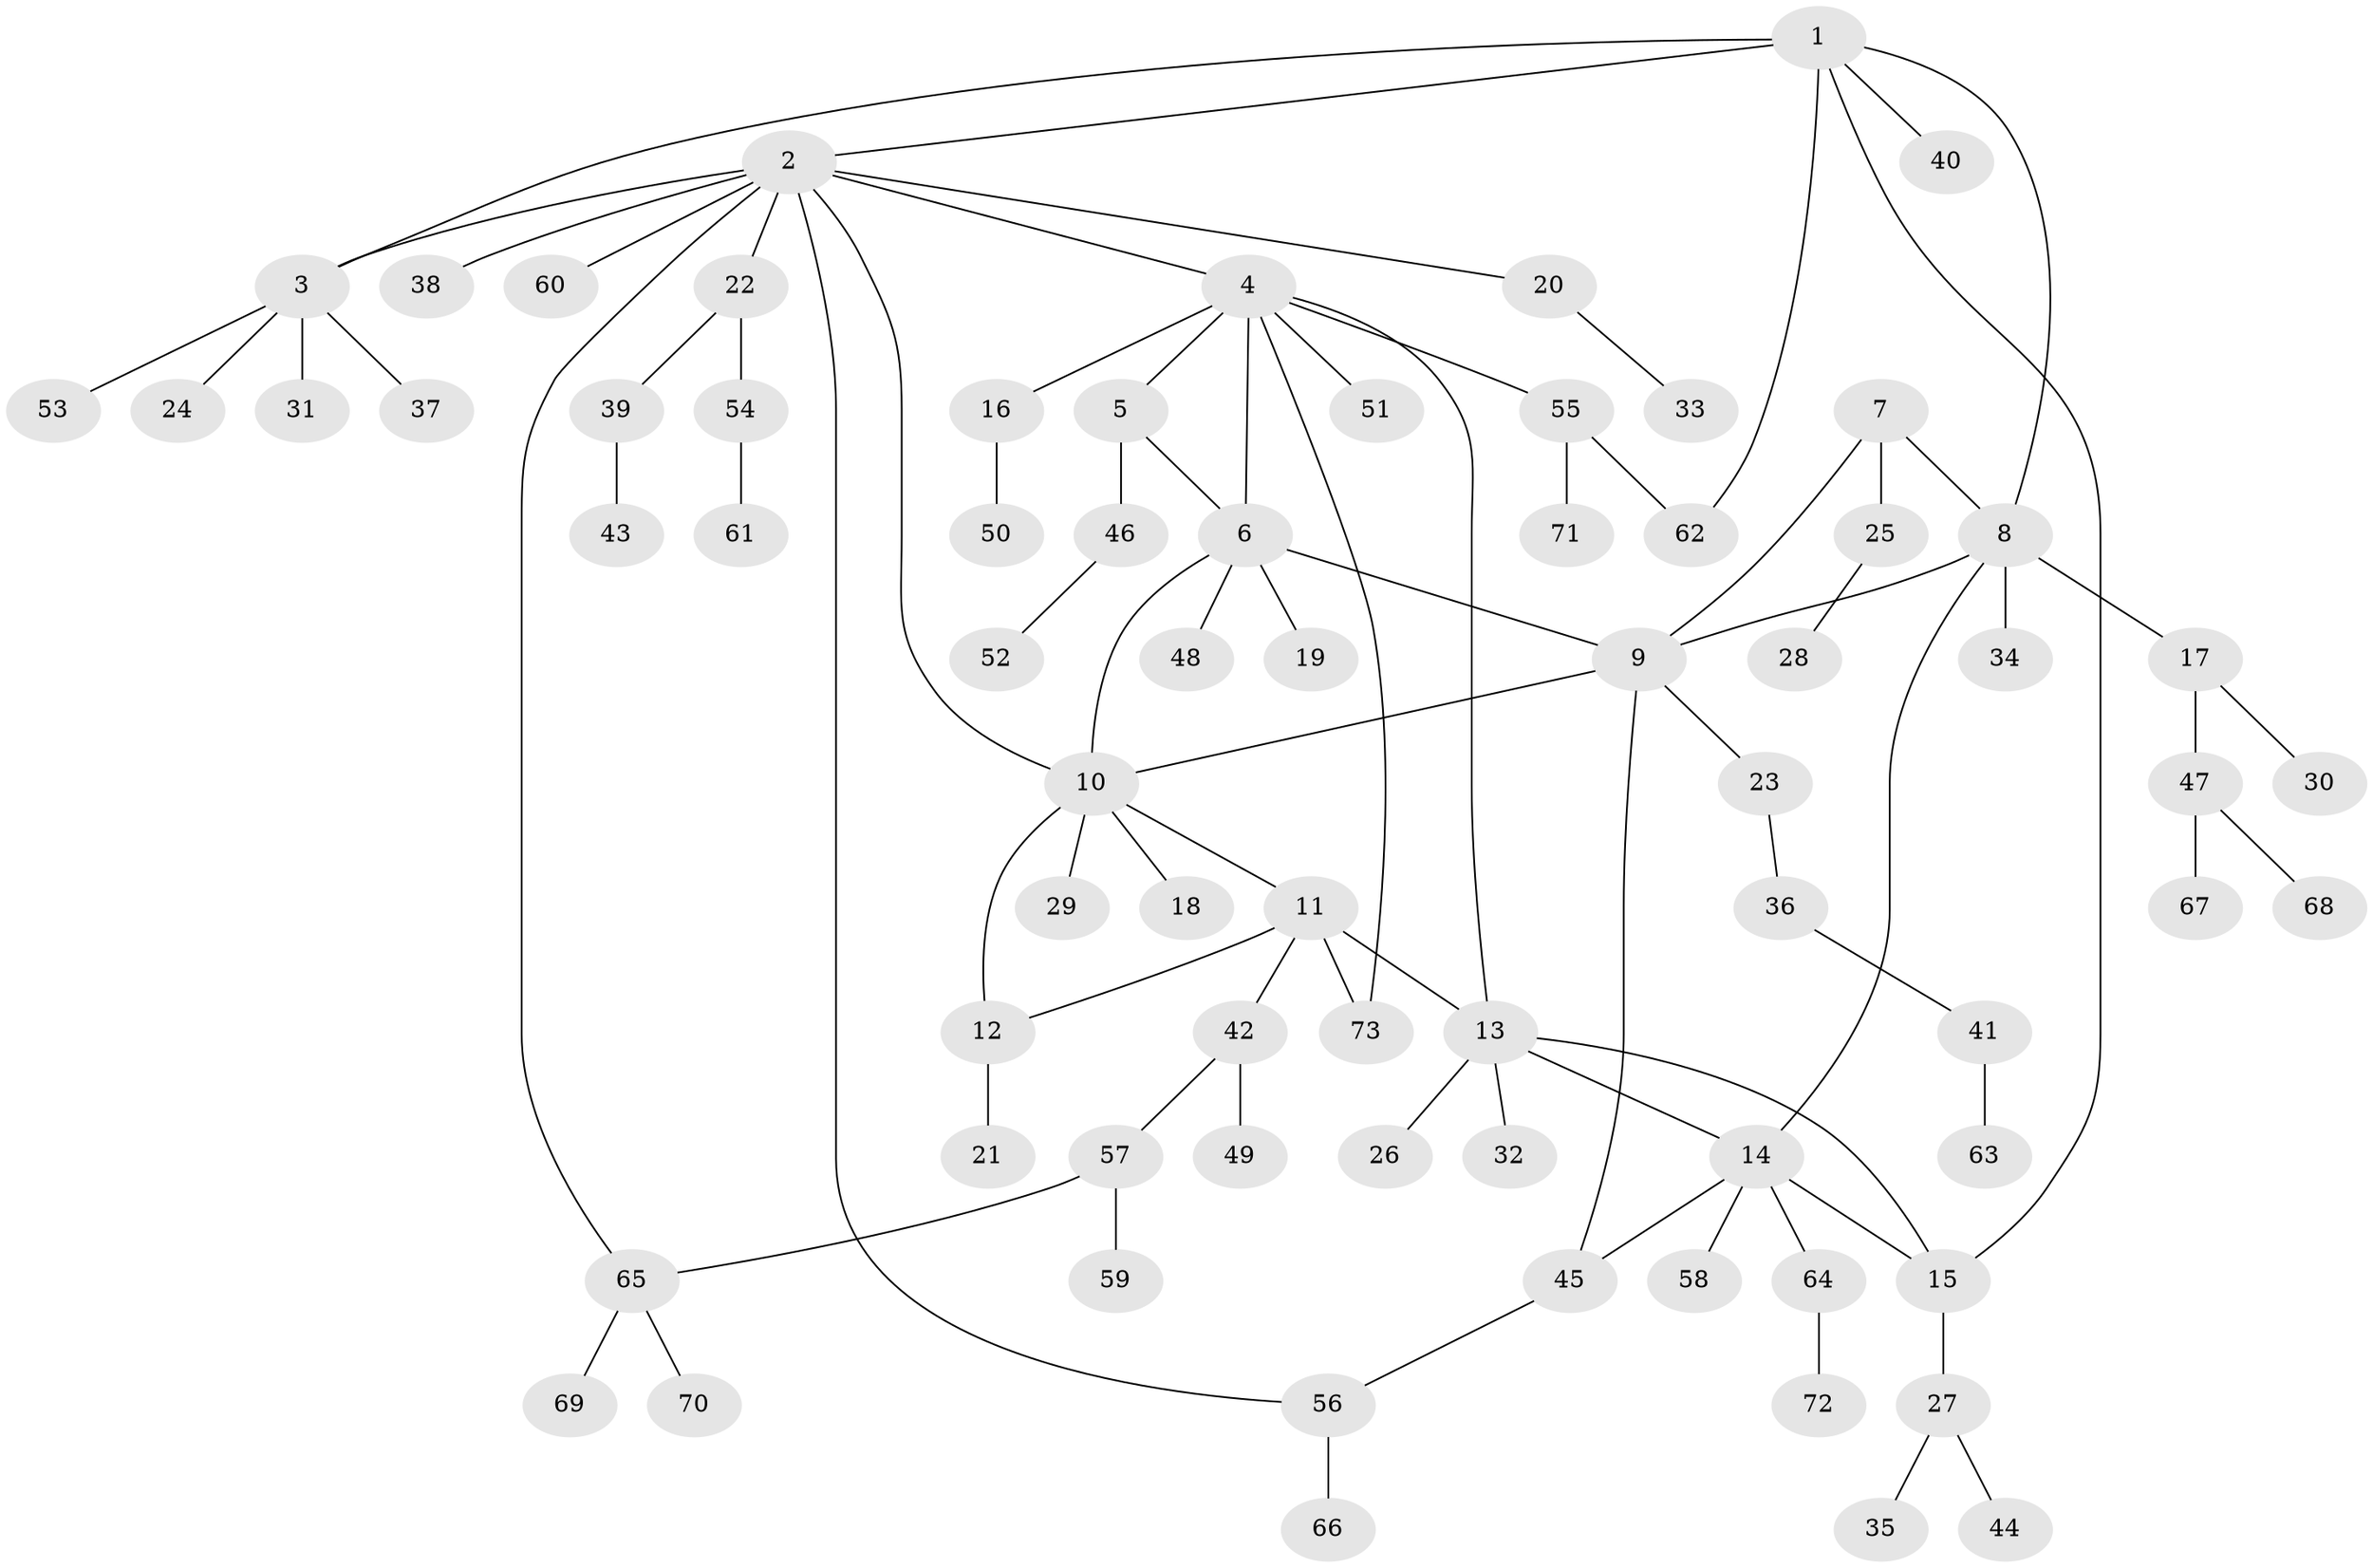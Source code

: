 // Generated by graph-tools (version 1.1) at 2025/50/03/09/25 03:50:29]
// undirected, 73 vertices, 88 edges
graph export_dot {
graph [start="1"]
  node [color=gray90,style=filled];
  1;
  2;
  3;
  4;
  5;
  6;
  7;
  8;
  9;
  10;
  11;
  12;
  13;
  14;
  15;
  16;
  17;
  18;
  19;
  20;
  21;
  22;
  23;
  24;
  25;
  26;
  27;
  28;
  29;
  30;
  31;
  32;
  33;
  34;
  35;
  36;
  37;
  38;
  39;
  40;
  41;
  42;
  43;
  44;
  45;
  46;
  47;
  48;
  49;
  50;
  51;
  52;
  53;
  54;
  55;
  56;
  57;
  58;
  59;
  60;
  61;
  62;
  63;
  64;
  65;
  66;
  67;
  68;
  69;
  70;
  71;
  72;
  73;
  1 -- 2;
  1 -- 3;
  1 -- 8;
  1 -- 15;
  1 -- 40;
  1 -- 62;
  2 -- 3;
  2 -- 4;
  2 -- 10;
  2 -- 20;
  2 -- 22;
  2 -- 38;
  2 -- 56;
  2 -- 60;
  2 -- 65;
  3 -- 24;
  3 -- 31;
  3 -- 37;
  3 -- 53;
  4 -- 5;
  4 -- 6;
  4 -- 13;
  4 -- 16;
  4 -- 51;
  4 -- 55;
  4 -- 73;
  5 -- 6;
  5 -- 46;
  6 -- 9;
  6 -- 10;
  6 -- 19;
  6 -- 48;
  7 -- 8;
  7 -- 9;
  7 -- 25;
  8 -- 9;
  8 -- 14;
  8 -- 17;
  8 -- 34;
  9 -- 10;
  9 -- 23;
  9 -- 45;
  10 -- 11;
  10 -- 12;
  10 -- 18;
  10 -- 29;
  11 -- 12;
  11 -- 13;
  11 -- 42;
  11 -- 73;
  12 -- 21;
  13 -- 14;
  13 -- 15;
  13 -- 26;
  13 -- 32;
  14 -- 15;
  14 -- 45;
  14 -- 58;
  14 -- 64;
  15 -- 27;
  16 -- 50;
  17 -- 30;
  17 -- 47;
  20 -- 33;
  22 -- 39;
  22 -- 54;
  23 -- 36;
  25 -- 28;
  27 -- 35;
  27 -- 44;
  36 -- 41;
  39 -- 43;
  41 -- 63;
  42 -- 49;
  42 -- 57;
  45 -- 56;
  46 -- 52;
  47 -- 67;
  47 -- 68;
  54 -- 61;
  55 -- 62;
  55 -- 71;
  56 -- 66;
  57 -- 59;
  57 -- 65;
  64 -- 72;
  65 -- 69;
  65 -- 70;
}
